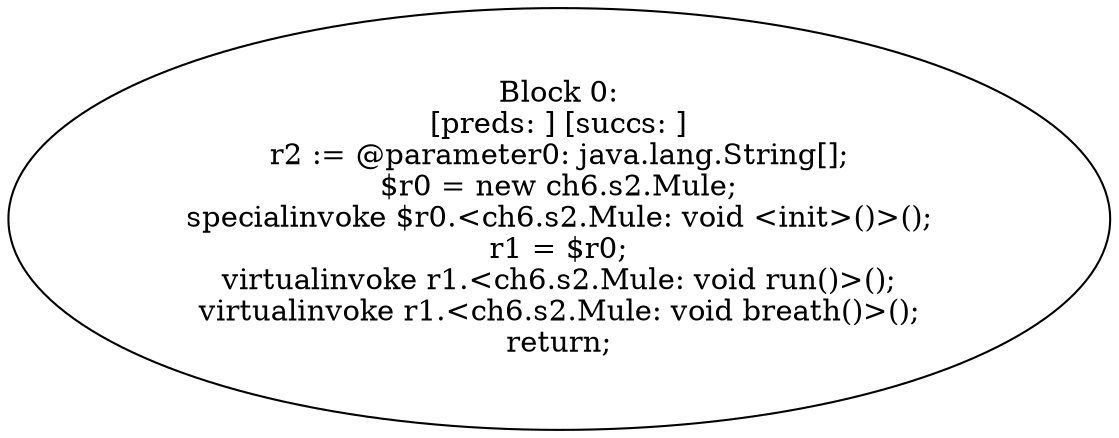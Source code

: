 digraph "unitGraph" {
    "Block 0:
[preds: ] [succs: ]
r2 := @parameter0: java.lang.String[];
$r0 = new ch6.s2.Mule;
specialinvoke $r0.<ch6.s2.Mule: void <init>()>();
r1 = $r0;
virtualinvoke r1.<ch6.s2.Mule: void run()>();
virtualinvoke r1.<ch6.s2.Mule: void breath()>();
return;
"
}
